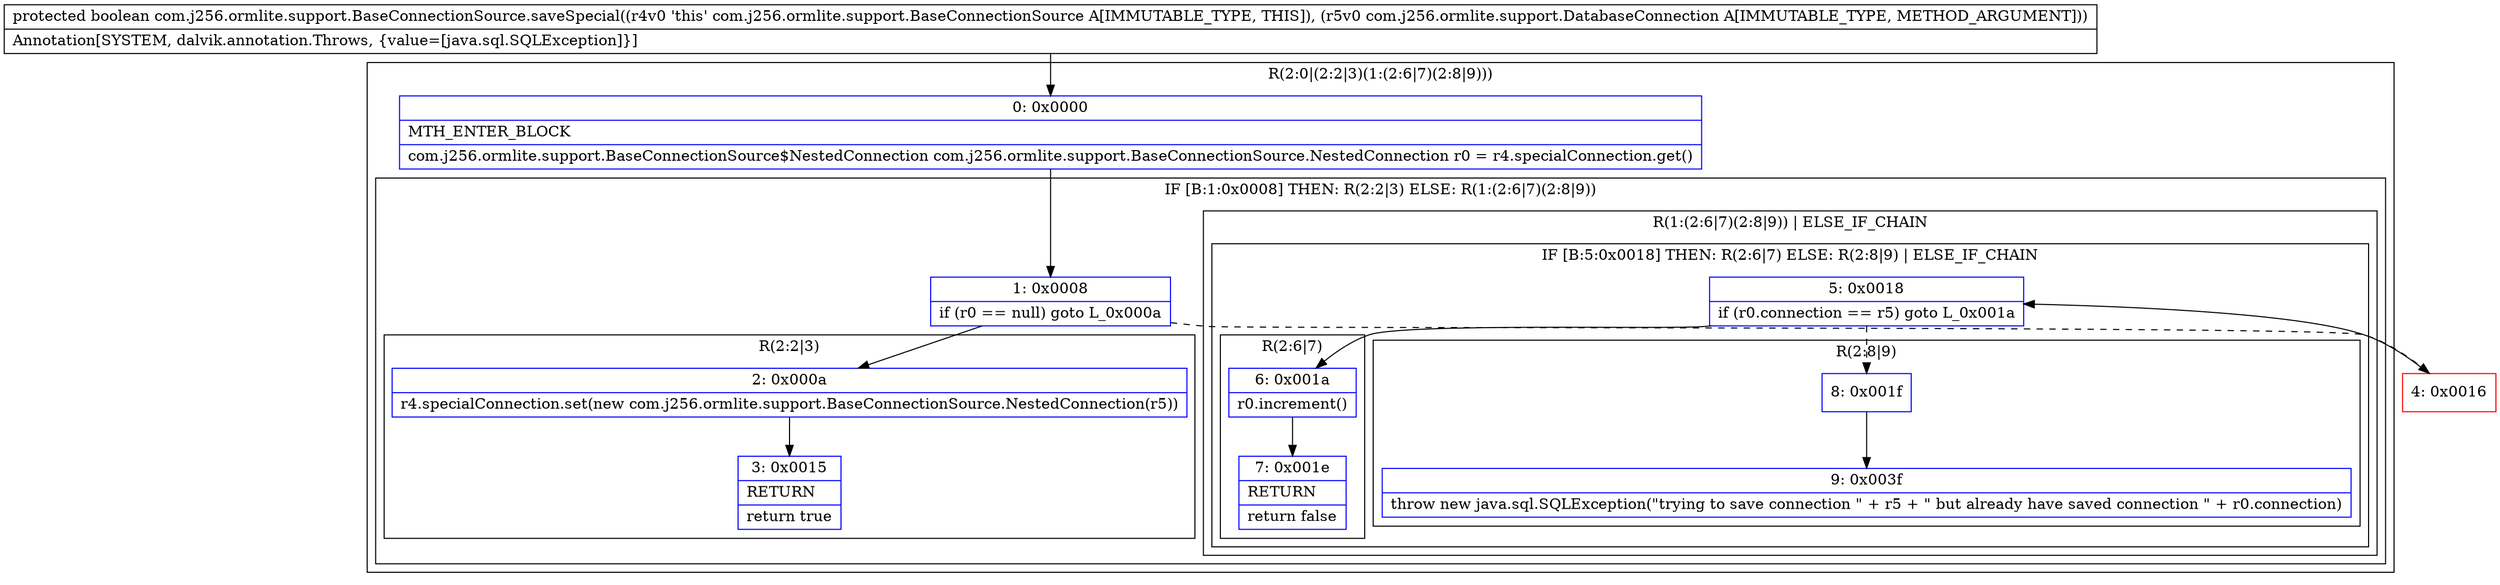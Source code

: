 digraph "CFG forcom.j256.ormlite.support.BaseConnectionSource.saveSpecial(Lcom\/j256\/ormlite\/support\/DatabaseConnection;)Z" {
subgraph cluster_Region_712599733 {
label = "R(2:0|(2:2|3)(1:(2:6|7)(2:8|9)))";
node [shape=record,color=blue];
Node_0 [shape=record,label="{0\:\ 0x0000|MTH_ENTER_BLOCK\l|com.j256.ormlite.support.BaseConnectionSource$NestedConnection com.j256.ormlite.support.BaseConnectionSource.NestedConnection r0 = r4.specialConnection.get()\l}"];
subgraph cluster_IfRegion_815295288 {
label = "IF [B:1:0x0008] THEN: R(2:2|3) ELSE: R(1:(2:6|7)(2:8|9))";
node [shape=record,color=blue];
Node_1 [shape=record,label="{1\:\ 0x0008|if (r0 == null) goto L_0x000a\l}"];
subgraph cluster_Region_1892206630 {
label = "R(2:2|3)";
node [shape=record,color=blue];
Node_2 [shape=record,label="{2\:\ 0x000a|r4.specialConnection.set(new com.j256.ormlite.support.BaseConnectionSource.NestedConnection(r5))\l}"];
Node_3 [shape=record,label="{3\:\ 0x0015|RETURN\l|return true\l}"];
}
subgraph cluster_Region_919904931 {
label = "R(1:(2:6|7)(2:8|9)) | ELSE_IF_CHAIN\l";
node [shape=record,color=blue];
subgraph cluster_IfRegion_98719206 {
label = "IF [B:5:0x0018] THEN: R(2:6|7) ELSE: R(2:8|9) | ELSE_IF_CHAIN\l";
node [shape=record,color=blue];
Node_5 [shape=record,label="{5\:\ 0x0018|if (r0.connection == r5) goto L_0x001a\l}"];
subgraph cluster_Region_1839288930 {
label = "R(2:6|7)";
node [shape=record,color=blue];
Node_6 [shape=record,label="{6\:\ 0x001a|r0.increment()\l}"];
Node_7 [shape=record,label="{7\:\ 0x001e|RETURN\l|return false\l}"];
}
subgraph cluster_Region_217887651 {
label = "R(2:8|9)";
node [shape=record,color=blue];
Node_8 [shape=record,label="{8\:\ 0x001f}"];
Node_9 [shape=record,label="{9\:\ 0x003f|throw new java.sql.SQLException(\"trying to save connection \" + r5 + \" but already have saved connection \" + r0.connection)\l}"];
}
}
}
}
}
Node_4 [shape=record,color=red,label="{4\:\ 0x0016}"];
MethodNode[shape=record,label="{protected boolean com.j256.ormlite.support.BaseConnectionSource.saveSpecial((r4v0 'this' com.j256.ormlite.support.BaseConnectionSource A[IMMUTABLE_TYPE, THIS]), (r5v0 com.j256.ormlite.support.DatabaseConnection A[IMMUTABLE_TYPE, METHOD_ARGUMENT]))  | Annotation[SYSTEM, dalvik.annotation.Throws, \{value=[java.sql.SQLException]\}]\l}"];
MethodNode -> Node_0;
Node_0 -> Node_1;
Node_1 -> Node_2;
Node_1 -> Node_4[style=dashed];
Node_2 -> Node_3;
Node_5 -> Node_6;
Node_5 -> Node_8[style=dashed];
Node_6 -> Node_7;
Node_8 -> Node_9;
Node_4 -> Node_5;
}


